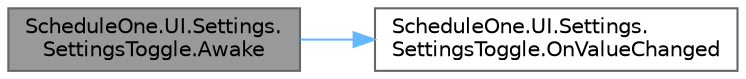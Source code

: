digraph "ScheduleOne.UI.Settings.SettingsToggle.Awake"
{
 // LATEX_PDF_SIZE
  bgcolor="transparent";
  edge [fontname=Helvetica,fontsize=10,labelfontname=Helvetica,labelfontsize=10];
  node [fontname=Helvetica,fontsize=10,shape=box,height=0.2,width=0.4];
  rankdir="LR";
  Node1 [id="Node000001",label="ScheduleOne.UI.Settings.\lSettingsToggle.Awake",height=0.2,width=0.4,color="gray40", fillcolor="grey60", style="filled", fontcolor="black",tooltip=" "];
  Node1 -> Node2 [id="edge1_Node000001_Node000002",color="steelblue1",style="solid",tooltip=" "];
  Node2 [id="Node000002",label="ScheduleOne.UI.Settings.\lSettingsToggle.OnValueChanged",height=0.2,width=0.4,color="grey40", fillcolor="white", style="filled",URL="$class_schedule_one_1_1_u_i_1_1_settings_1_1_settings_toggle.html#ad90f577c34e16e0a74b4598b34a78e13",tooltip=" "];
}
